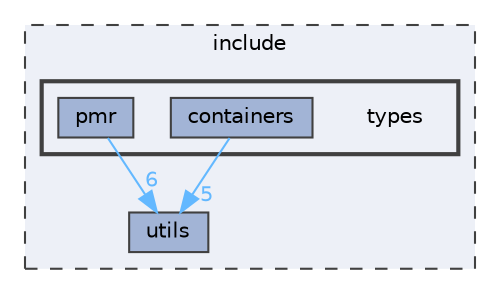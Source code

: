 digraph "types"
{
 // LATEX_PDF_SIZE
  bgcolor="transparent";
  edge [fontname=Helvetica,fontsize=10,labelfontname=Helvetica,labelfontsize=10];
  node [fontname=Helvetica,fontsize=10,shape=box,height=0.2,width=0.4];
  compound=true
  subgraph clusterdir_d44c64559bbebec7f509842c48db8b23 {
    graph [ bgcolor="#edf0f7", pencolor="grey25", label="include", fontname=Helvetica,fontsize=10 style="filled,dashed", URL="dir_d44c64559bbebec7f509842c48db8b23.html",tooltip=""]
  dir_821002d4f10779a80d4fb17bc32f21f1 [label="utils", fillcolor="#a2b4d6", color="grey25", style="filled", URL="dir_821002d4f10779a80d4fb17bc32f21f1.html",tooltip=""];
  subgraph clusterdir_0ad255a918b7fba820a1ddafed6fa637 {
    graph [ bgcolor="#edf0f7", pencolor="grey25", label="", fontname=Helvetica,fontsize=10 style="filled,bold", URL="dir_0ad255a918b7fba820a1ddafed6fa637.html",tooltip=""]
    dir_0ad255a918b7fba820a1ddafed6fa637 [shape=plaintext, label="types"];
  dir_8b6452d4fcf237510550414872c232bd [label="containers", fillcolor="#a2b4d6", color="grey25", style="filled", URL="dir_8b6452d4fcf237510550414872c232bd.html",tooltip=""];
  dir_25175e8773337c65a2c845ecd969d372 [label="pmr", fillcolor="#a2b4d6", color="grey25", style="filled", URL="dir_25175e8773337c65a2c845ecd969d372.html",tooltip=""];
  }
  }
  dir_8b6452d4fcf237510550414872c232bd->dir_821002d4f10779a80d4fb17bc32f21f1 [headlabel="5", labeldistance=1.5 headhref="dir_000001_000010.html" href="dir_000001_000010.html" color="steelblue1" fontcolor="steelblue1"];
  dir_25175e8773337c65a2c845ecd969d372->dir_821002d4f10779a80d4fb17bc32f21f1 [headlabel="6", labeldistance=1.5 headhref="dir_000007_000010.html" href="dir_000007_000010.html" color="steelblue1" fontcolor="steelblue1"];
}
